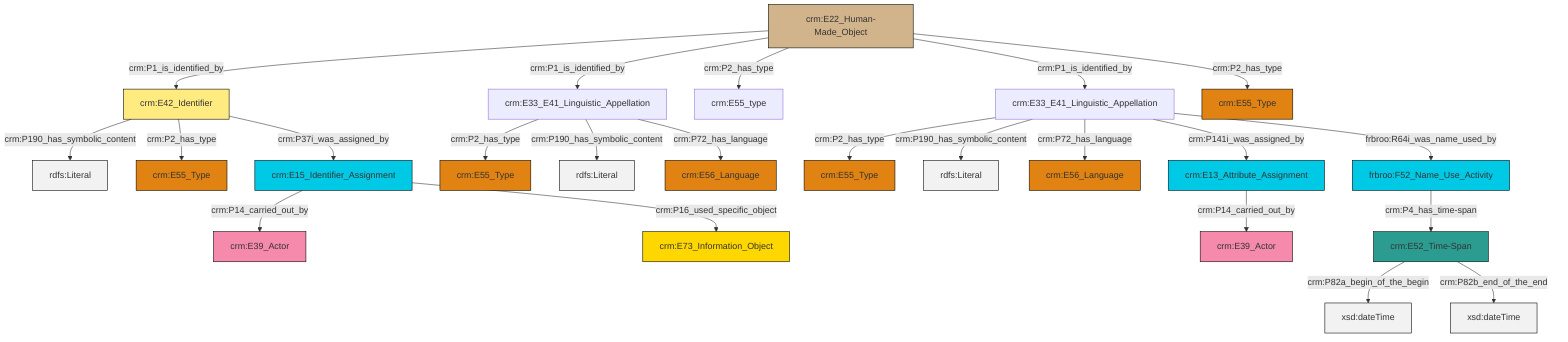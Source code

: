 graph TD
classDef Literal fill:#f2f2f2,stroke:#000000;
classDef CRM_Entity fill:#FFFFFF,stroke:#000000;
classDef Temporal_Entity fill:#00C9E6, stroke:#000000;
classDef Type fill:#E18312, stroke:#000000;
classDef Time-Span fill:#2C9C91, stroke:#000000;
classDef Appellation fill:#FFEB7F, stroke:#000000;
classDef Place fill:#008836, stroke:#000000;
classDef Persistent_Item fill:#B266B2, stroke:#000000;
classDef Conceptual_Object fill:#FFD700, stroke:#000000;
classDef Physical_Thing fill:#D2B48C, stroke:#000000;
classDef Actor fill:#f58aad, stroke:#000000;
classDef PC_Classes fill:#4ce600, stroke:#000000;
classDef Multi fill:#cccccc,stroke:#000000;

0["crm:E42_Identifier"]:::Appellation -->|crm:P190_has_symbolic_content| 1[rdfs:Literal]:::Literal
2["crm:E13_Attribute_Assignment"]:::Temporal_Entity -->|crm:P14_carried_out_by| 4["crm:E39_Actor"]:::Actor
8["crm:E33_E41_Linguistic_Appellation"]:::Default -->|crm:P2_has_type| 9["crm:E55_Type"]:::Type
0["crm:E42_Identifier"]:::Appellation -->|crm:P2_has_type| 10["crm:E55_Type"]:::Type
11["crm:E33_E41_Linguistic_Appellation"]:::Default -->|crm:P2_has_type| 12["crm:E55_Type"]:::Type
0["crm:E42_Identifier"]:::Appellation -->|crm:P37i_was_assigned_by| 13["crm:E15_Identifier_Assignment"]:::Temporal_Entity
13["crm:E15_Identifier_Assignment"]:::Temporal_Entity -->|crm:P14_carried_out_by| 16["crm:E39_Actor"]:::Actor
11["crm:E33_E41_Linguistic_Appellation"]:::Default -->|crm:P190_has_symbolic_content| 17[rdfs:Literal]:::Literal
11["crm:E33_E41_Linguistic_Appellation"]:::Default -->|crm:P72_has_language| 19["crm:E56_Language"]:::Type
28["frbroo:F52_Name_Use_Activity"]:::Temporal_Entity -->|crm:P4_has_time-span| 5["crm:E52_Time-Span"]:::Time-Span
30["crm:E22_Human-Made_Object"]:::Physical_Thing -->|crm:P1_is_identified_by| 0["crm:E42_Identifier"]:::Appellation
30["crm:E22_Human-Made_Object"]:::Physical_Thing -->|crm:P1_is_identified_by| 11["crm:E33_E41_Linguistic_Appellation"]:::Default
13["crm:E15_Identifier_Assignment"]:::Temporal_Entity -->|crm:P16_used_specific_object| 14["crm:E73_Information_Object"]:::Conceptual_Object
8["crm:E33_E41_Linguistic_Appellation"]:::Default -->|crm:P190_has_symbolic_content| 31[rdfs:Literal]:::Literal
5["crm:E52_Time-Span"]:::Time-Span -->|crm:P82a_begin_of_the_begin| 32[xsd:dateTime]:::Literal
5["crm:E52_Time-Span"]:::Time-Span -->|crm:P82b_end_of_the_end| 35[xsd:dateTime]:::Literal
30["crm:E22_Human-Made_Object"]:::Physical_Thing -->|crm:P2_has_type| 24["crm:E55_type"]:::Default
30["crm:E22_Human-Made_Object"]:::Physical_Thing -->|crm:P1_is_identified_by| 8["crm:E33_E41_Linguistic_Appellation"]:::Default
30["crm:E22_Human-Made_Object"]:::Physical_Thing -->|crm:P2_has_type| 26["crm:E55_Type"]:::Type
8["crm:E33_E41_Linguistic_Appellation"]:::Default -->|crm:P72_has_language| 37["crm:E56_Language"]:::Type
8["crm:E33_E41_Linguistic_Appellation"]:::Default -->|crm:P141i_was_assigned_by| 2["crm:E13_Attribute_Assignment"]:::Temporal_Entity
8["crm:E33_E41_Linguistic_Appellation"]:::Default -->|frbroo:R64i_was_name_used_by| 28["frbroo:F52_Name_Use_Activity"]:::Temporal_Entity